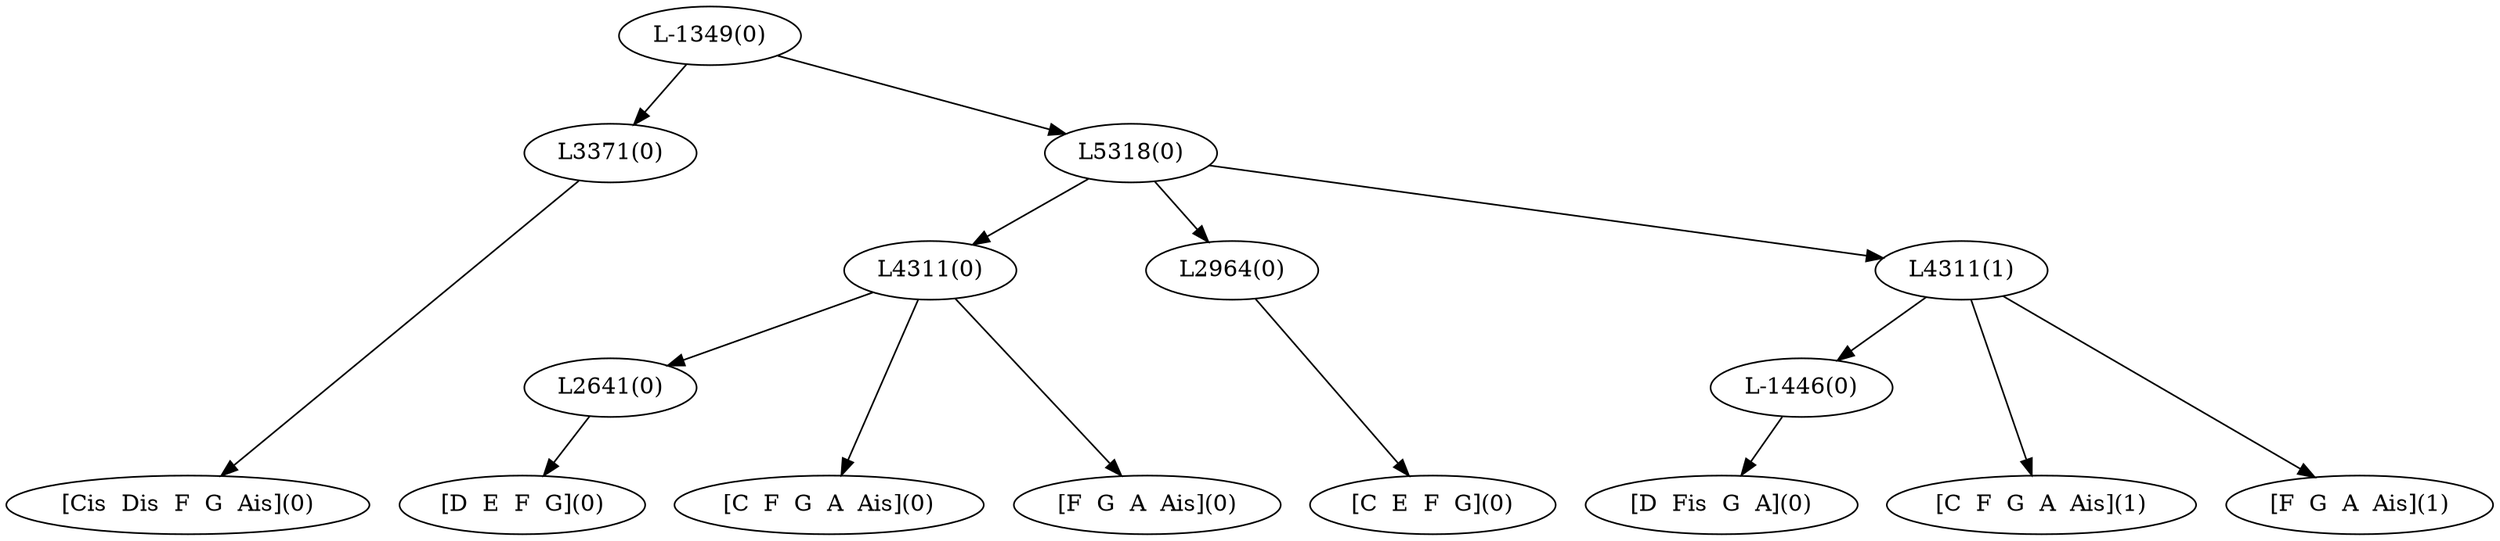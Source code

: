 digraph sample{
"L3371(0)"->"[Cis  Dis  F  G  Ais](0)"
"L2641(0)"->"[D  E  F  G](0)"
"L4311(0)"->"[C  F  G  A  Ais](0)"
"L4311(0)"->"L2641(0)"
"L4311(0)"->"[F  G  A  Ais](0)"
"L2964(0)"->"[C  E  F  G](0)"
"L-1446(0)"->"[D  Fis  G  A](0)"
"L4311(1)"->"[C  F  G  A  Ais](1)"
"L4311(1)"->"L-1446(0)"
"L4311(1)"->"[F  G  A  Ais](1)"
"L5318(0)"->"L4311(0)"
"L5318(0)"->"L2964(0)"
"L5318(0)"->"L4311(1)"
"L-1349(0)"->"L3371(0)"
"L-1349(0)"->"L5318(0)"
{rank = min; "L-1349(0)"}
{rank = same; "L3371(0)"; "L5318(0)";}
{rank = same; "L4311(0)"; "L2964(0)"; "L4311(1)";}
{rank = same; "L2641(0)"; "L-1446(0)";}
{rank = max; "[C  E  F  G](0)"; "[C  F  G  A  Ais](0)"; "[C  F  G  A  Ais](1)"; "[Cis  Dis  F  G  Ais](0)"; "[D  E  F  G](0)"; "[D  Fis  G  A](0)"; "[F  G  A  Ais](0)"; "[F  G  A  Ais](1)";}
}